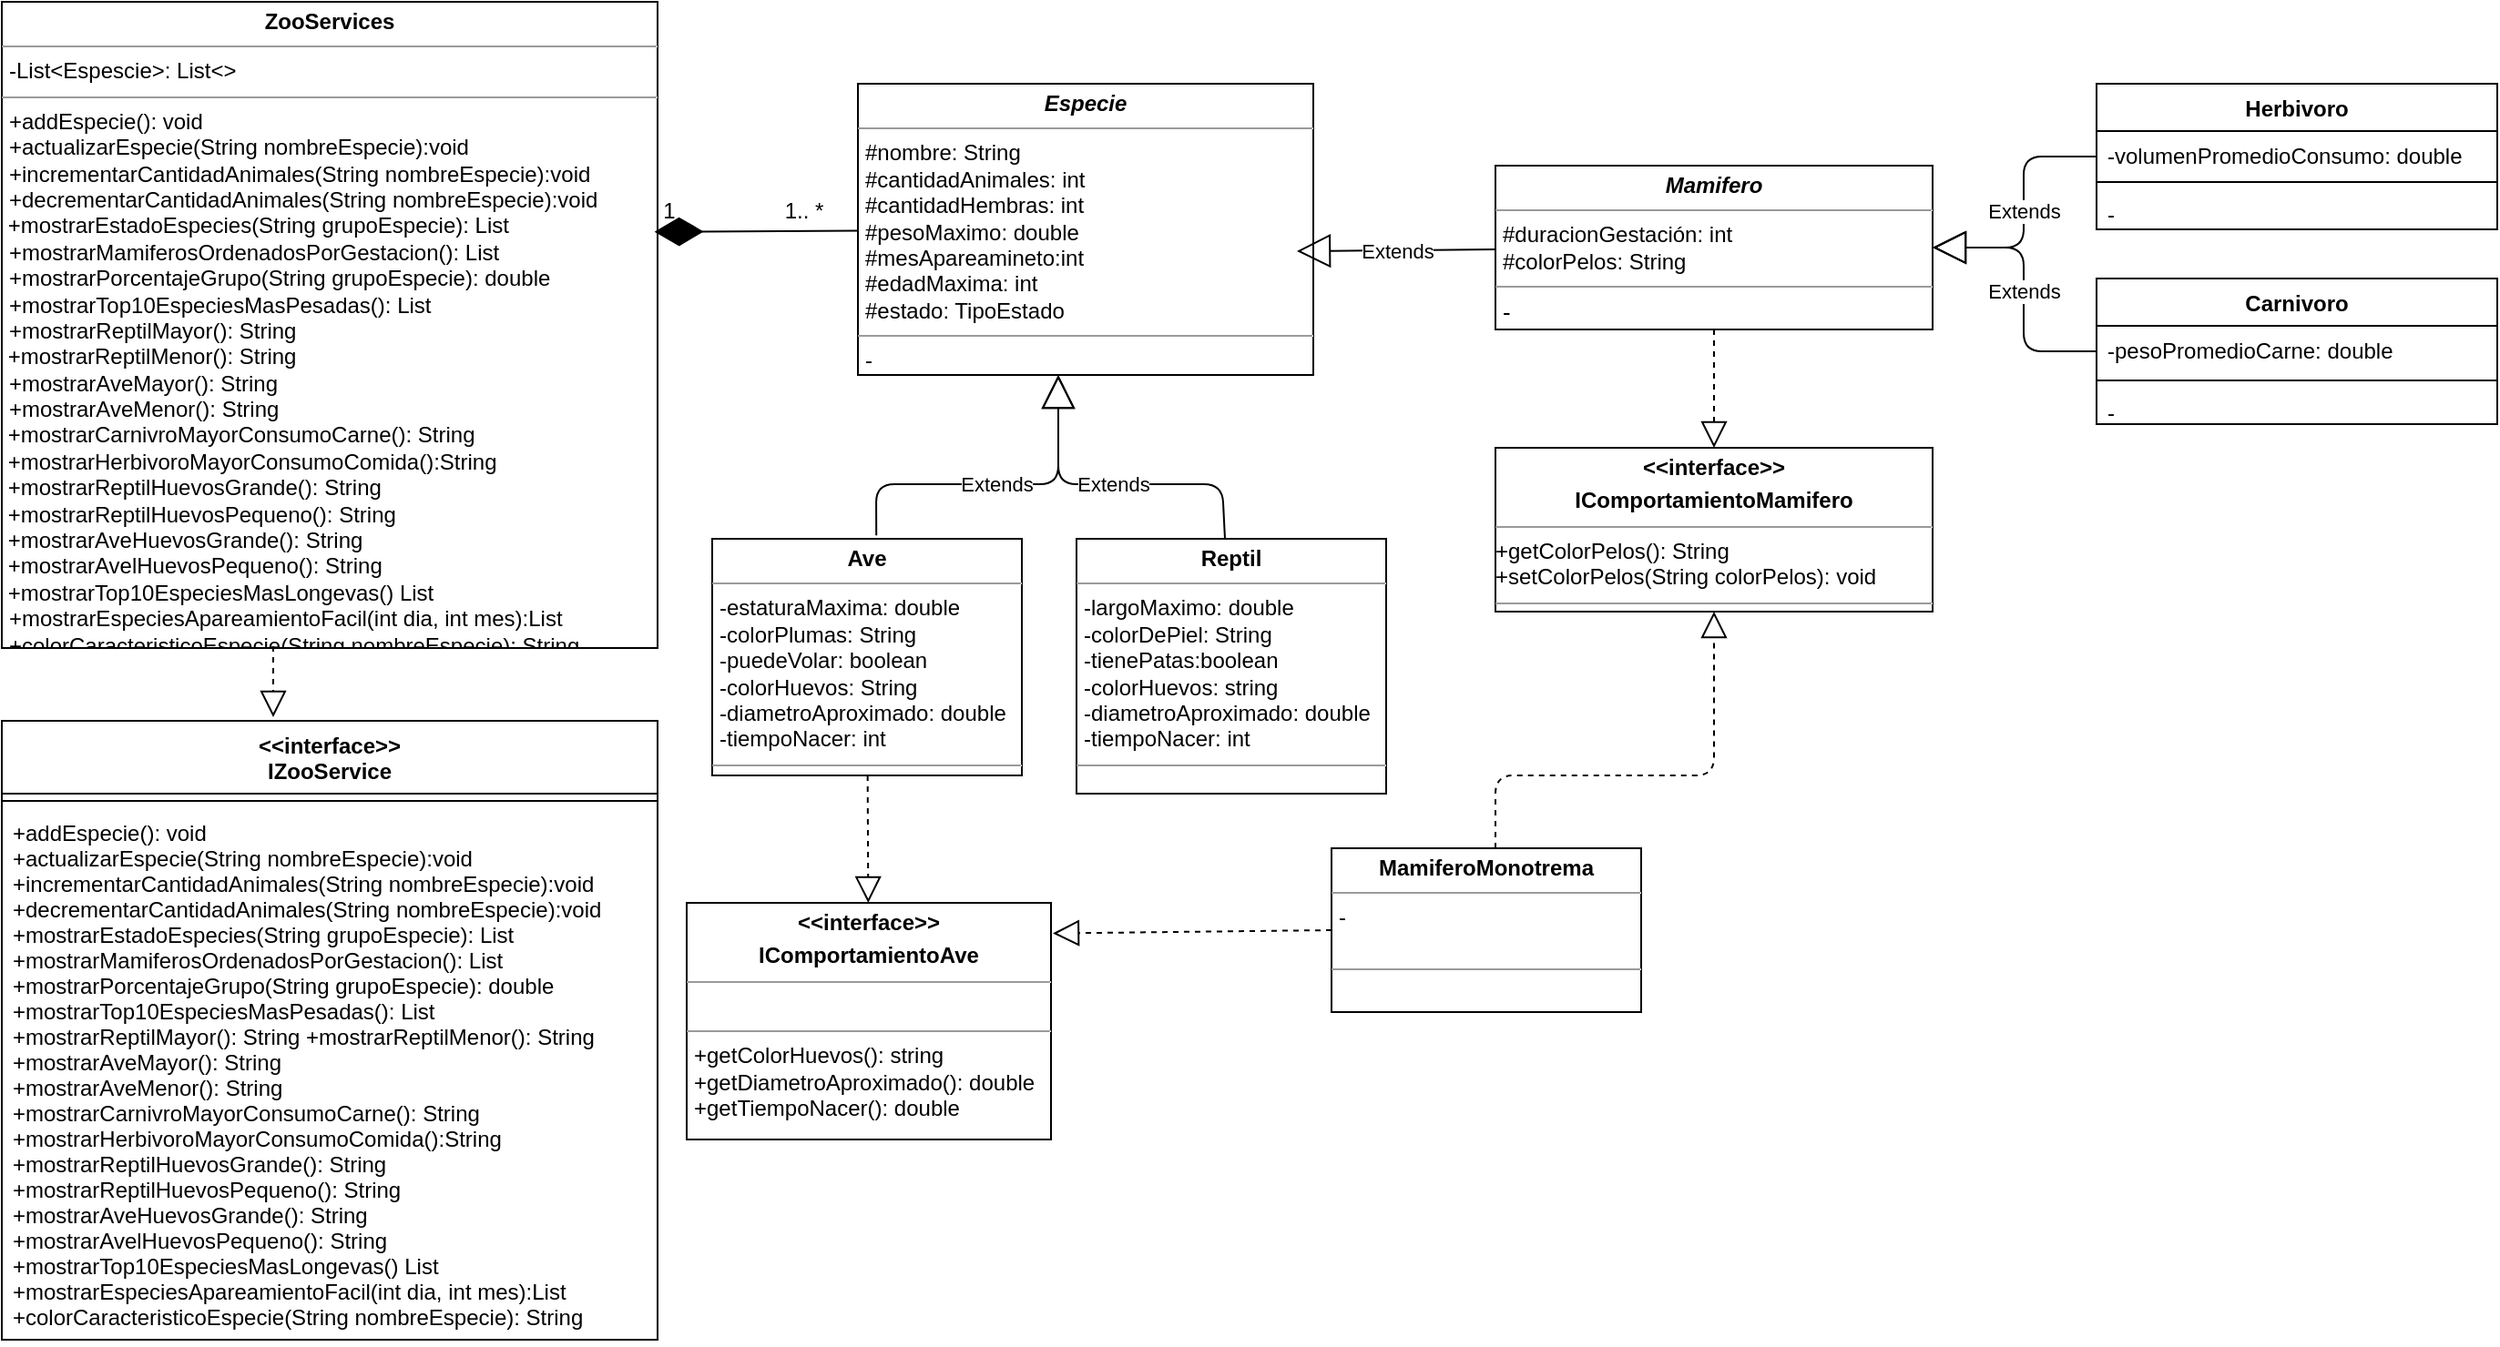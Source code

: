<mxfile version="14.4.3" type="device" pages="2"><diagram id="dWq0sQtfcU4cW-KQzUrY" name="Página-1"><mxGraphModel dx="1757" dy="1168" grid="1" gridSize="10" guides="1" tooltips="1" connect="1" arrows="1" fold="1" page="1" pageScale="1" pageWidth="1169" pageHeight="827" math="0" shadow="0"><root><mxCell id="0"/><mxCell id="1" parent="0"/><mxCell id="hHsdjN8nv_jf1b3FJBIJ-3" value="&lt;p style=&quot;margin: 0px ; margin-top: 4px ; text-align: center&quot;&gt;&lt;b&gt;ZooServices&lt;/b&gt;&lt;/p&gt;&lt;hr size=&quot;1&quot;&gt;&lt;p style=&quot;margin: 0px ; margin-left: 4px&quot;&gt;-List&amp;lt;Espescie&amp;gt;: List&amp;lt;&amp;gt;&lt;/p&gt;&lt;hr size=&quot;1&quot;&gt;&lt;p style=&quot;margin: 0px ; margin-left: 4px&quot;&gt;&lt;span&gt;+addEspecie(): void&lt;/span&gt;&lt;br&gt;&lt;/p&gt;&lt;p style=&quot;margin: 0px ; margin-left: 4px&quot;&gt;+actualizarEspecie(String nombreEspecie):void&lt;/p&gt;&lt;p style=&quot;margin: 0px ; margin-left: 4px&quot;&gt;+incrementarCantidadAnimales(String nombreEspecie):void&lt;/p&gt;&lt;p style=&quot;margin: 0px ; margin-left: 4px&quot;&gt;+decrementarCantidadAnimales(String nombreEspecie):void&lt;/p&gt;&lt;p style=&quot;margin: 0px 0px 0px 4px&quot;&gt;&lt;/p&gt;&amp;nbsp;+mostrarEstadoEspecies(String grupoEspecie): List&lt;p style=&quot;margin: 0px 0px 0px 4px&quot;&gt;+mostrarMamiferosOrdenadosPorGestacion(): List&lt;/p&gt;&lt;p style=&quot;margin: 0px 0px 0px 4px&quot;&gt;+mostrarPorcentajeGrupo(String grupoEspecie): double&lt;/p&gt;&lt;p style=&quot;margin: 0px 0px 0px 4px&quot;&gt;+mostrarTop10EspeciesMasPesadas(): List&lt;/p&gt;&lt;p style=&quot;margin: 0px 0px 0px 4px&quot;&gt;+mostrarReptilMayor(): String&lt;/p&gt;&amp;nbsp;+mostrarReptilMenor(): String&lt;p style=&quot;margin: 0px 0px 0px 4px&quot;&gt;+mostrarAveMayor(): String&lt;br&gt;&lt;/p&gt;&lt;p style=&quot;margin: 0px 0px 0px 4px&quot;&gt;+mostrarAveMenor(): String&lt;br&gt;&lt;/p&gt;&amp;nbsp;+mostrarCarnivroMayorConsumoCarne(): String&lt;br&gt;&amp;nbsp;+mostrarHerbivoroMayorConsumoComida():String&lt;br&gt;&amp;nbsp;+mostrarReptilHuevosGrande(): String&lt;br&gt;&amp;nbsp;+mostrarReptilHuevosPequeno(): String&lt;br&gt;&amp;nbsp;+mostrarAveHuevosGrande(): String&lt;br&gt;&amp;nbsp;+mostrarAvelHuevosPequeno(): String&lt;br&gt;&amp;nbsp;+mostrarTop10EspeciesMasLongevas() List&lt;p style=&quot;margin: 0px 0px 0px 4px&quot;&gt;+&lt;span&gt;mostrarEspeciesApareamientoFacil(int dia, int mes):List&lt;/span&gt;&lt;/p&gt;&lt;p style=&quot;margin: 0px 0px 0px 4px&quot;&gt;+colorCaracteristicoEspecie(String nombreEspecie): String&lt;/p&gt;&lt;p style=&quot;margin: 0px ; margin-left: 4px&quot;&gt;&lt;span&gt;&lt;br&gt;&lt;/span&gt;&lt;/p&gt;&lt;p style=&quot;margin: 0px ; margin-left: 4px&quot;&gt;&lt;br&gt;&lt;/p&gt;" style="verticalAlign=top;align=left;overflow=fill;fontSize=12;fontFamily=Helvetica;html=1;" parent="1" vertex="1"><mxGeometry x="-1160" y="-645" width="360" height="355" as="geometry"/></mxCell><mxCell id="hHsdjN8nv_jf1b3FJBIJ-5" value="&lt;p style=&quot;margin: 0px ; margin-top: 4px ; text-align: center&quot;&gt;&lt;b&gt;&lt;i&gt;Especie&lt;/i&gt;&lt;/b&gt;&lt;br&gt;&lt;/p&gt;&lt;hr size=&quot;1&quot;&gt;&lt;p style=&quot;margin: 0px ; margin-left: 4px&quot;&gt;#nombre: String&lt;/p&gt;&lt;p style=&quot;margin: 0px ; margin-left: 4px&quot;&gt;&lt;span&gt;#cantidadAnimales: int&lt;/span&gt;&lt;/p&gt;&lt;p style=&quot;margin: 0px ; margin-left: 4px&quot;&gt;#cantidadHembras: int&lt;/p&gt;&lt;p style=&quot;margin: 0px ; margin-left: 4px&quot;&gt;#pesoMaximo: double&lt;/p&gt;&lt;p style=&quot;margin: 0px ; margin-left: 4px&quot;&gt;#mesApareamineto:int&lt;/p&gt;&lt;p style=&quot;margin: 0px ; margin-left: 4px&quot;&gt;#edadMaxima: int&lt;/p&gt;&lt;p style=&quot;margin: 0px ; margin-left: 4px&quot;&gt;#estado: TipoEstado&lt;/p&gt;&lt;hr size=&quot;1&quot;&gt;&lt;p style=&quot;margin: 0px ; margin-left: 4px&quot;&gt;-&lt;/p&gt;" style="verticalAlign=top;align=left;overflow=fill;fontSize=12;fontFamily=Helvetica;html=1;" parent="1" vertex="1"><mxGeometry x="-690" y="-600" width="250" height="160" as="geometry"/></mxCell><mxCell id="hHsdjN8nv_jf1b3FJBIJ-6" value="&lt;p style=&quot;margin: 0px ; margin-top: 4px ; text-align: center&quot;&gt;&lt;b&gt;Reptil&lt;/b&gt;&lt;/p&gt;&lt;hr size=&quot;1&quot;&gt;&lt;p style=&quot;margin: 0px ; margin-left: 4px&quot;&gt;&lt;span&gt;-largoMaximo: double&lt;/span&gt;&lt;br&gt;&lt;/p&gt;&lt;p style=&quot;margin: 0px ; margin-left: 4px&quot;&gt;-colorDePiel: String&lt;/p&gt;&lt;p style=&quot;margin: 0px ; margin-left: 4px&quot;&gt;-tienePatas:boolean&lt;/p&gt;&lt;p style=&quot;margin: 0px 0px 0px 4px&quot;&gt;-colorHuevos: string&lt;/p&gt;&lt;p style=&quot;margin: 0px 0px 0px 4px&quot;&gt;-diametroAproximado: double&lt;/p&gt;&lt;p style=&quot;margin: 0px 0px 0px 4px&quot;&gt;-tiempoNacer: int&lt;/p&gt;&lt;hr size=&quot;1&quot;&gt;&lt;p style=&quot;margin: 0px ; margin-left: 4px&quot;&gt;&lt;br&gt;&lt;/p&gt;" style="verticalAlign=top;align=left;overflow=fill;fontSize=12;fontFamily=Helvetica;html=1;" parent="1" vertex="1"><mxGeometry x="-570" y="-350" width="170" height="140" as="geometry"/></mxCell><mxCell id="hHsdjN8nv_jf1b3FJBIJ-8" value="&lt;p style=&quot;margin: 0px ; margin-top: 4px ; text-align: center&quot;&gt;&lt;b&gt;Ave&lt;/b&gt;&lt;/p&gt;&lt;hr size=&quot;1&quot;&gt;&lt;p style=&quot;margin: 0px 0px 0px 4px&quot;&gt;&lt;span&gt;-estaturaMaxima: double&lt;/span&gt;&lt;br&gt;&lt;/p&gt;&lt;p style=&quot;margin: 0px ; margin-left: 4px&quot;&gt;-colorPlumas: String&lt;/p&gt;&lt;p style=&quot;margin: 0px ; margin-left: 4px&quot;&gt;-puedeVolar: boolean&lt;/p&gt;&lt;p style=&quot;margin: 0px 0px 0px 4px&quot;&gt;-colorHuevos: String&lt;/p&gt;&lt;p style=&quot;margin: 0px 0px 0px 4px&quot;&gt;-diametroAproximado: double&lt;/p&gt;&lt;p style=&quot;margin: 0px 0px 0px 4px&quot;&gt;-tiempoNacer: int&lt;/p&gt;&lt;hr size=&quot;1&quot;&gt;&lt;p style=&quot;margin: 0px ; margin-left: 4px&quot;&gt;&lt;br&gt;&lt;/p&gt;" style="verticalAlign=top;align=left;overflow=fill;fontSize=12;fontFamily=Helvetica;html=1;" parent="1" vertex="1"><mxGeometry x="-770" y="-350" width="170" height="130" as="geometry"/></mxCell><mxCell id="hHsdjN8nv_jf1b3FJBIJ-9" value="&lt;p style=&quot;margin: 0px ; margin-top: 4px ; text-align: center&quot;&gt;&lt;b&gt;&lt;i&gt;Mamifero&lt;/i&gt;&lt;/b&gt;&lt;/p&gt;&lt;hr size=&quot;1&quot;&gt;&lt;p style=&quot;margin: 0px ; margin-left: 4px&quot;&gt;#duracionGestación: int&lt;/p&gt;&lt;p style=&quot;margin: 0px ; margin-left: 4px&quot;&gt;#colorPelos: String&lt;/p&gt;&lt;hr size=&quot;1&quot;&gt;&lt;p style=&quot;margin: 0px 0px 0px 4px ; font-size: 13px&quot;&gt;-&lt;/p&gt;" style="verticalAlign=top;align=left;overflow=fill;fontSize=12;fontFamily=Helvetica;html=1;" parent="1" vertex="1"><mxGeometry x="-340" y="-555" width="240" height="90" as="geometry"/></mxCell><mxCell id="iPTttJxZ7gZ3ZzNGSt5m-3" value="" style="endArrow=block;dashed=1;endFill=0;endSize=12;html=1;" parent="1" edge="1"><mxGeometry width="160" relative="1" as="geometry"><mxPoint x="-1011" y="-291" as="sourcePoint"/><mxPoint x="-1011" y="-252" as="targetPoint"/><Array as="points"/></mxGeometry></mxCell><mxCell id="55RqYbAbi3FWFuPAn66F-1" value="&lt;&lt;interface&gt;&gt;&#10;IZooService" style="swimlane;fontStyle=1;align=center;verticalAlign=top;childLayout=stackLayout;horizontal=1;startSize=40;horizontalStack=0;resizeParent=1;resizeParentMax=0;resizeLast=0;collapsible=1;marginBottom=0;" parent="1" vertex="1"><mxGeometry x="-1160" y="-250" width="360" height="340" as="geometry"/></mxCell><mxCell id="55RqYbAbi3FWFuPAn66F-3" value="" style="line;strokeWidth=1;fillColor=none;align=left;verticalAlign=middle;spacingTop=-1;spacingLeft=3;spacingRight=3;rotatable=0;labelPosition=right;points=[];portConstraint=eastwest;" parent="55RqYbAbi3FWFuPAn66F-1" vertex="1"><mxGeometry y="40" width="360" height="8" as="geometry"/></mxCell><mxCell id="55RqYbAbi3FWFuPAn66F-4" value="+addEspecie(): void&#10;+actualizarEspecie(String nombreEspecie):void&#10;+incrementarCantidadAnimales(String nombreEspecie):void&#10;+decrementarCantidadAnimales(String nombreEspecie):void&#10;+mostrarEstadoEspecies(String grupoEspecie): List&#10;+mostrarMamiferosOrdenadosPorGestacion(): List&#10;+mostrarPorcentajeGrupo(String grupoEspecie): double&#10;+mostrarTop10EspeciesMasPesadas(): List&#10;+mostrarReptilMayor(): String +mostrarReptilMenor(): String&#10;+mostrarAveMayor(): String&#10;+mostrarAveMenor(): String&#10;+mostrarCarnivroMayorConsumoCarne(): String&#10;+mostrarHerbivoroMayorConsumoComida():String&#10;+mostrarReptilHuevosGrande(): String&#10;+mostrarReptilHuevosPequeno(): String&#10;+mostrarAveHuevosGrande(): String&#10;+mostrarAvelHuevosPequeno(): String&#10;+mostrarTop10EspeciesMasLongevas() List&#10;+mostrarEspeciesApareamientoFacil(int dia, int mes):List&#10;+colorCaracteristicoEspecie(String nombreEspecie): String" style="text;strokeColor=none;fillColor=none;align=left;verticalAlign=top;spacingLeft=4;spacingRight=4;overflow=hidden;rotatable=0;points=[[0,0.5],[1,0.5]];portConstraint=eastwest;" parent="55RqYbAbi3FWFuPAn66F-1" vertex="1"><mxGeometry y="48" width="360" height="292" as="geometry"/></mxCell><mxCell id="55RqYbAbi3FWFuPAn66F-5" value="Extends" style="endArrow=block;endSize=16;endFill=0;html=1;entryX=0.44;entryY=1;entryDx=0;entryDy=0;entryPerimeter=0;exitX=0.53;exitY=-0.014;exitDx=0;exitDy=0;exitPerimeter=0;" parent="1" source="hHsdjN8nv_jf1b3FJBIJ-8" edge="1" target="hHsdjN8nv_jf1b3FJBIJ-5"><mxGeometry width="160" relative="1" as="geometry"><mxPoint x="-680" y="-350" as="sourcePoint"/><mxPoint x="-580" y="-430" as="targetPoint"/><Array as="points"><mxPoint x="-680" y="-380"/><mxPoint x="-580" y="-380"/></Array></mxGeometry></mxCell><mxCell id="55RqYbAbi3FWFuPAn66F-6" value="Extends" style="endArrow=block;endSize=16;endFill=0;html=1;" parent="1" source="hHsdjN8nv_jf1b3FJBIJ-6" edge="1"><mxGeometry width="160" relative="1" as="geometry"><mxPoint x="-680" y="-350" as="sourcePoint"/><mxPoint x="-580" y="-440" as="targetPoint"/><Array as="points"><mxPoint x="-490" y="-380"/><mxPoint x="-580" y="-380"/></Array></mxGeometry></mxCell><mxCell id="55RqYbAbi3FWFuPAn66F-8" value="Extends" style="endArrow=block;endSize=16;endFill=0;html=1;" parent="1" source="hHsdjN8nv_jf1b3FJBIJ-9" edge="1"><mxGeometry width="160" relative="1" as="geometry"><mxPoint x="-340" y="-510" as="sourcePoint"/><mxPoint x="-449" y="-508" as="targetPoint"/></mxGeometry></mxCell><mxCell id="55RqYbAbi3FWFuPAn66F-9" value="Herbivoro" style="swimlane;fontStyle=1;align=center;verticalAlign=top;childLayout=stackLayout;horizontal=1;startSize=26;horizontalStack=0;resizeParent=1;resizeParentMax=0;resizeLast=0;collapsible=1;marginBottom=0;" parent="1" vertex="1"><mxGeometry x="-10" y="-600" width="220" height="80" as="geometry"/></mxCell><mxCell id="55RqYbAbi3FWFuPAn66F-10" value="-volumenPromedioConsumo: double" style="text;strokeColor=none;fillColor=none;align=left;verticalAlign=top;spacingLeft=4;spacingRight=4;overflow=hidden;rotatable=0;points=[[0,0.5],[1,0.5]];portConstraint=eastwest;" parent="55RqYbAbi3FWFuPAn66F-9" vertex="1"><mxGeometry y="26" width="220" height="24" as="geometry"/></mxCell><mxCell id="55RqYbAbi3FWFuPAn66F-11" value="" style="line;strokeWidth=1;fillColor=none;align=left;verticalAlign=middle;spacingTop=-1;spacingLeft=3;spacingRight=3;rotatable=0;labelPosition=right;points=[];portConstraint=eastwest;" parent="55RqYbAbi3FWFuPAn66F-9" vertex="1"><mxGeometry y="50" width="220" height="8" as="geometry"/></mxCell><mxCell id="55RqYbAbi3FWFuPAn66F-12" value="-" style="text;strokeColor=none;fillColor=none;align=left;verticalAlign=top;spacingLeft=4;spacingRight=4;overflow=hidden;rotatable=0;points=[[0,0.5],[1,0.5]];portConstraint=eastwest;" parent="55RqYbAbi3FWFuPAn66F-9" vertex="1"><mxGeometry y="58" width="220" height="22" as="geometry"/></mxCell><mxCell id="55RqYbAbi3FWFuPAn66F-13" value="Carnivoro" style="swimlane;fontStyle=1;align=center;verticalAlign=top;childLayout=stackLayout;horizontal=1;startSize=26;horizontalStack=0;resizeParent=1;resizeParentMax=0;resizeLast=0;collapsible=1;marginBottom=0;" parent="1" vertex="1"><mxGeometry x="-10" y="-493" width="220" height="80" as="geometry"/></mxCell><mxCell id="55RqYbAbi3FWFuPAn66F-14" value="-pesoPromedioCarne: double" style="text;strokeColor=none;fillColor=none;align=left;verticalAlign=top;spacingLeft=4;spacingRight=4;overflow=hidden;rotatable=0;points=[[0,0.5],[1,0.5]];portConstraint=eastwest;" parent="55RqYbAbi3FWFuPAn66F-13" vertex="1"><mxGeometry y="26" width="220" height="26" as="geometry"/></mxCell><mxCell id="55RqYbAbi3FWFuPAn66F-15" value="" style="line;strokeWidth=1;fillColor=none;align=left;verticalAlign=middle;spacingTop=-1;spacingLeft=3;spacingRight=3;rotatable=0;labelPosition=right;points=[];portConstraint=eastwest;" parent="55RqYbAbi3FWFuPAn66F-13" vertex="1"><mxGeometry y="52" width="220" height="8" as="geometry"/></mxCell><mxCell id="55RqYbAbi3FWFuPAn66F-16" value="-" style="text;strokeColor=none;fillColor=none;align=left;verticalAlign=top;spacingLeft=4;spacingRight=4;overflow=hidden;rotatable=0;points=[[0,0.5],[1,0.5]];portConstraint=eastwest;" parent="55RqYbAbi3FWFuPAn66F-13" vertex="1"><mxGeometry y="60" width="220" height="20" as="geometry"/></mxCell><mxCell id="55RqYbAbi3FWFuPAn66F-17" value="Extends" style="endArrow=block;endSize=16;endFill=0;html=1;" parent="1" source="55RqYbAbi3FWFuPAn66F-9" edge="1"><mxGeometry width="160" relative="1" as="geometry"><mxPoint x="-420" y="-360" as="sourcePoint"/><mxPoint x="-100" y="-510" as="targetPoint"/><Array as="points"><mxPoint x="-50" y="-560"/><mxPoint x="-50" y="-510"/></Array></mxGeometry></mxCell><mxCell id="55RqYbAbi3FWFuPAn66F-18" value="Extends" style="endArrow=block;endSize=16;endFill=0;html=1;" parent="1" source="55RqYbAbi3FWFuPAn66F-13" target="hHsdjN8nv_jf1b3FJBIJ-9" edge="1"><mxGeometry width="160" relative="1" as="geometry"><mxPoint x="-420" y="-360" as="sourcePoint"/><mxPoint x="-120" y="-370" as="targetPoint"/><Array as="points"><mxPoint x="-50" y="-453"/><mxPoint x="-50" y="-510"/></Array></mxGeometry></mxCell><mxCell id="55RqYbAbi3FWFuPAn66F-19" value="" style="endArrow=diamondThin;endFill=1;endSize=24;html=1;entryX=0.117;entryY=1.067;entryDx=0;entryDy=0;entryPerimeter=0;" parent="1" source="hHsdjN8nv_jf1b3FJBIJ-5" target="i6tEi41-0dk6gTvO2Lr0-1" edge="1"><mxGeometry width="160" relative="1" as="geometry"><mxPoint x="-770" y="-460" as="sourcePoint"/><mxPoint x="-800" y="-520" as="targetPoint"/></mxGeometry></mxCell><mxCell id="UHtj-DQBzEdvLvytTYCj-1" value="&lt;p style=&quot;margin: 0px ; margin-top: 4px ; text-align: center&quot;&gt;&lt;b&gt;&amp;lt;&amp;lt;interface&amp;gt;&amp;gt;&lt;/b&gt;&lt;/p&gt;&lt;p style=&quot;margin: 0px ; margin-top: 4px ; text-align: center&quot;&gt;&lt;b&gt;IComportamientoAve&lt;/b&gt;&lt;/p&gt;&lt;hr size=&quot;1&quot;&gt;&lt;p style=&quot;margin: 0px 0px 0px 4px&quot;&gt;&lt;br&gt;&lt;/p&gt;&lt;hr size=&quot;1&quot;&gt;&lt;p style=&quot;margin: 0px 0px 0px 4px&quot;&gt;&lt;span&gt;+getColorHuevos(): string&lt;/span&gt;&lt;br&gt;&lt;/p&gt;&lt;p style=&quot;margin: 0px 0px 0px 4px&quot;&gt;+getDiametroAproximado(): double&lt;/p&gt;&lt;p style=&quot;margin: 0px 0px 0px 4px&quot;&gt;+getTiempoNacer(): double&lt;/p&gt;" style="verticalAlign=top;align=left;overflow=fill;fontSize=12;fontFamily=Helvetica;html=1;" parent="1" vertex="1"><mxGeometry x="-784" y="-150" width="200" height="130" as="geometry"/></mxCell><mxCell id="UHtj-DQBzEdvLvytTYCj-3" value="" style="endArrow=block;dashed=1;endFill=0;endSize=12;html=1;" parent="1" source="hHsdjN8nv_jf1b3FJBIJ-8" edge="1" target="UHtj-DQBzEdvLvytTYCj-1"><mxGeometry width="160" relative="1" as="geometry"><mxPoint x="-510" y="-170" as="sourcePoint"/><mxPoint x="-715" y="-150" as="targetPoint"/></mxGeometry></mxCell><mxCell id="UHtj-DQBzEdvLvytTYCj-4" value="&lt;p style=&quot;margin: 0px ; margin-top: 4px ; text-align: center&quot;&gt;&lt;b&gt;&amp;lt;&amp;lt;interface&amp;gt;&amp;gt;&lt;/b&gt;&lt;/p&gt;&lt;p style=&quot;margin: 0px ; margin-top: 4px ; text-align: center&quot;&gt;&lt;b&gt;IComportamientoMamifero&lt;/b&gt;&lt;/p&gt;&lt;hr size=&quot;1&quot;&gt;&lt;p style=&quot;margin: 0px ; margin-left: 4px&quot;&gt;&lt;/p&gt;+getColorPelos():&amp;nbsp;&lt;span&gt;String&lt;br&gt;&lt;/span&gt;+setColorPelos(String colorPelos): void&lt;br&gt;&lt;hr size=&quot;1&quot;&gt;&lt;p style=&quot;margin: 0px 0px 0px 4px ; font-size: 13px&quot;&gt;-&lt;/p&gt;" style="verticalAlign=top;align=left;overflow=fill;fontSize=12;fontFamily=Helvetica;html=1;" parent="1" vertex="1"><mxGeometry x="-340" y="-400" width="240" height="90" as="geometry"/></mxCell><mxCell id="UHtj-DQBzEdvLvytTYCj-5" value="" style="endArrow=block;dashed=1;endFill=0;endSize=12;html=1;exitX=0.5;exitY=1;exitDx=0;exitDy=0;" parent="1" source="hHsdjN8nv_jf1b3FJBIJ-9" edge="1"><mxGeometry width="160" relative="1" as="geometry"><mxPoint x="-380" y="-210" as="sourcePoint"/><mxPoint x="-220" y="-400" as="targetPoint"/></mxGeometry></mxCell><mxCell id="UHtj-DQBzEdvLvytTYCj-6" value="&lt;p style=&quot;margin: 0px ; margin-top: 4px ; text-align: center&quot;&gt;&lt;b&gt;MamiferoMonotrema&lt;/b&gt;&lt;/p&gt;&lt;hr size=&quot;1&quot;&gt;&lt;p style=&quot;margin: 0px 0px 0px 4px&quot;&gt;-&lt;/p&gt;&lt;p style=&quot;margin: 0px ; margin-left: 4px&quot;&gt;&lt;br&gt;&lt;/p&gt;&lt;hr size=&quot;1&quot;&gt;&lt;p style=&quot;margin: 0px ; margin-left: 4px&quot;&gt;&lt;br&gt;&lt;/p&gt;" style="verticalAlign=top;align=left;overflow=fill;fontSize=12;fontFamily=Helvetica;html=1;" parent="1" vertex="1"><mxGeometry x="-430" y="-180" width="170" height="90" as="geometry"/></mxCell><mxCell id="UHtj-DQBzEdvLvytTYCj-7" value="" style="endArrow=block;dashed=1;endFill=0;endSize=12;html=1;entryX=1.005;entryY=0.129;entryDx=0;entryDy=0;entryPerimeter=0;exitX=0;exitY=0.5;exitDx=0;exitDy=0;" parent="1" target="UHtj-DQBzEdvLvytTYCj-1" edge="1" source="UHtj-DQBzEdvLvytTYCj-6"><mxGeometry width="160" relative="1" as="geometry"><mxPoint x="-430" y="-132" as="sourcePoint"/><mxPoint x="-630" y="-121" as="targetPoint"/></mxGeometry></mxCell><mxCell id="UHtj-DQBzEdvLvytTYCj-8" value="" style="endArrow=block;dashed=1;endFill=0;endSize=12;html=1;entryX=0.5;entryY=1;entryDx=0;entryDy=0;" parent="1" target="UHtj-DQBzEdvLvytTYCj-4" edge="1"><mxGeometry width="160" relative="1" as="geometry"><mxPoint x="-340" y="-180" as="sourcePoint"/><mxPoint x="-180" y="-180" as="targetPoint"/><Array as="points"><mxPoint x="-340" y="-220"/><mxPoint x="-220" y="-220"/></Array></mxGeometry></mxCell><mxCell id="UHtj-DQBzEdvLvytTYCj-10" style="edgeStyle=orthogonalEdgeStyle;rounded=0;orthogonalLoop=1;jettySize=auto;html=1;exitX=0.5;exitY=1;exitDx=0;exitDy=0;" parent="1" source="UHtj-DQBzEdvLvytTYCj-6" target="UHtj-DQBzEdvLvytTYCj-6" edge="1"><mxGeometry relative="1" as="geometry"/></mxCell><mxCell id="i6tEi41-0dk6gTvO2Lr0-1" value="1" style="text;html=1;align=center;verticalAlign=middle;resizable=0;points=[];autosize=1;" parent="1" vertex="1"><mxGeometry x="-804" y="-540" width="20" height="20" as="geometry"/></mxCell><mxCell id="i6tEi41-0dk6gTvO2Lr0-3" value="1.. *" style="text;html=1;align=center;verticalAlign=middle;resizable=0;points=[];autosize=1;" parent="1" vertex="1"><mxGeometry x="-740" y="-540" width="40" height="20" as="geometry"/></mxCell></root></mxGraphModel></diagram><diagram id="3qm5JuOSIv8h5xuGTbfh" name="Página-2"><mxGraphModel dx="852" dy="1321" grid="1" gridSize="10" guides="1" tooltips="1" connect="1" arrows="1" fold="1" page="1" pageScale="1" pageWidth="1169" pageHeight="827" math="0" shadow="0"><root><mxCell id="pvcWAjBG43o6EvJKUZke-0"/><mxCell id="pvcWAjBG43o6EvJKUZke-1" parent="pvcWAjBG43o6EvJKUZke-0"/><mxCell id="PfwZB6VNAKNRJCDeuZf4-0" value="ZooService" style="swimlane;fontStyle=0;childLayout=stackLayout;horizontal=1;startSize=26;fillColor=none;horizontalStack=0;resizeParent=1;resizeParentMax=0;resizeLast=0;collapsible=1;marginBottom=0;align=left;" parent="pvcWAjBG43o6EvJKUZke-1" vertex="1"><mxGeometry x="40" y="-770" width="300" height="298" as="geometry"/></mxCell><mxCell id="PfwZB6VNAKNRJCDeuZf4-2" value="Colaboradores: Especie" style="text;strokeColor=none;fillColor=none;align=left;verticalAlign=top;spacingLeft=4;spacingRight=4;overflow=hidden;rotatable=0;points=[[0,0.5],[1,0.5]];portConstraint=eastwest;" parent="PfwZB6VNAKNRJCDeuZf4-0" vertex="1"><mxGeometry y="26" width="300" height="26" as="geometry"/></mxCell><mxCell id="88OqUPsIgtYjD9cYI73N-0" value="" style="line;strokeWidth=1;fillColor=none;align=left;verticalAlign=middle;spacingTop=-1;spacingLeft=3;spacingRight=3;rotatable=0;labelPosition=right;points=[];portConstraint=eastwest;" parent="PfwZB6VNAKNRJCDeuZf4-0" vertex="1"><mxGeometry y="52" width="300" height="8" as="geometry"/></mxCell><mxCell id="PfwZB6VNAKNRJCDeuZf4-3" value="+addEspecie&#10;+actualizarEspecie&#10;+incrementarCantidadAnimales&#10;+decrementarCantidadAnimales&#10;+mostrarEstadoEspecies&#10;+mostrarMamiferosOrdenadosPorGestacion&#10;+mostrarCantidadYPorcentajeGrupod&#10;+mostrarTop10EspeciesMasPesadas&#10;+mostrarReptilYAviaExtremos&#10;+mostrarMamiferosExtremosConsumo&#10;+mostrarReptilesYAvesExtremosHuevos&#10;+mostrarTop10EspeciesMasLongevas&#10;+mostrarEspeciesApareamientoFacil&#10;+colorCaracteristicoEspecie" style="text;strokeColor=none;fillColor=none;align=left;verticalAlign=top;spacingLeft=4;spacingRight=4;overflow=hidden;rotatable=0;points=[[0,0.5],[1,0.5]];portConstraint=eastwest;" parent="PfwZB6VNAKNRJCDeuZf4-0" vertex="1"><mxGeometry y="60" width="300" height="238" as="geometry"/></mxCell><mxCell id="88OqUPsIgtYjD9cYI73N-1" value="Especie" style="swimlane;fontStyle=0;childLayout=stackLayout;horizontal=1;startSize=26;fillColor=none;horizontalStack=0;resizeParent=1;resizeParentMax=0;resizeLast=0;collapsible=1;marginBottom=0;align=left;" parent="pvcWAjBG43o6EvJKUZke-1" vertex="1"><mxGeometry x="380" y="-770" width="300" height="298" as="geometry"/></mxCell><mxCell id="88OqUPsIgtYjD9cYI73N-2" value="Colaboradores: " style="text;strokeColor=none;fillColor=none;align=left;verticalAlign=top;spacingLeft=4;spacingRight=4;overflow=hidden;rotatable=0;points=[[0,0.5],[1,0.5]];portConstraint=eastwest;" parent="88OqUPsIgtYjD9cYI73N-1" vertex="1"><mxGeometry y="26" width="300" height="26" as="geometry"/></mxCell><mxCell id="88OqUPsIgtYjD9cYI73N-3" value="" style="line;strokeWidth=1;fillColor=none;align=left;verticalAlign=middle;spacingTop=-1;spacingLeft=3;spacingRight=3;rotatable=0;labelPosition=right;points=[];portConstraint=eastwest;" parent="88OqUPsIgtYjD9cYI73N-1" vertex="1"><mxGeometry y="52" width="300" height="8" as="geometry"/></mxCell><mxCell id="88OqUPsIgtYjD9cYI73N-4" value="nombre&#10;cantidad de animales &#10;cantidad de hermbras&#10;peso maximo&#10;fecha de apareamiento&#10;edad maxima&#10;grupo especie&#10;" style="text;strokeColor=none;fillColor=none;align=left;verticalAlign=top;spacingLeft=4;spacingRight=4;overflow=hidden;rotatable=0;points=[[0,0.5],[1,0.5]];portConstraint=eastwest;" parent="88OqUPsIgtYjD9cYI73N-1" vertex="1"><mxGeometry y="60" width="300" height="238" as="geometry"/></mxCell><mxCell id="88OqUPsIgtYjD9cYI73N-5" value="Mamifero" style="swimlane;fontStyle=0;childLayout=stackLayout;horizontal=1;startSize=26;fillColor=none;horizontalStack=0;resizeParent=1;resizeParentMax=0;resizeLast=0;collapsible=1;marginBottom=0;align=left;" parent="pvcWAjBG43o6EvJKUZke-1" vertex="1"><mxGeometry x="730" y="-770" width="300" height="298" as="geometry"/></mxCell><mxCell id="88OqUPsIgtYjD9cYI73N-6" value="Colaboradores: Especie " style="text;strokeColor=none;fillColor=none;align=left;verticalAlign=top;spacingLeft=4;spacingRight=4;overflow=hidden;rotatable=0;points=[[0,0.5],[1,0.5]];portConstraint=eastwest;" parent="88OqUPsIgtYjD9cYI73N-5" vertex="1"><mxGeometry y="26" width="300" height="26" as="geometry"/></mxCell><mxCell id="88OqUPsIgtYjD9cYI73N-7" value="" style="line;strokeWidth=1;fillColor=none;align=left;verticalAlign=middle;spacingTop=-1;spacingLeft=3;spacingRight=3;rotatable=0;labelPosition=right;points=[];portConstraint=eastwest;" parent="88OqUPsIgtYjD9cYI73N-5" vertex="1"><mxGeometry y="52" width="300" height="8" as="geometry"/></mxCell><mxCell id="88OqUPsIgtYjD9cYI73N-8" value="periodo de gestacíon&#10;color de pelos" style="text;strokeColor=none;fillColor=none;align=left;verticalAlign=top;spacingLeft=4;spacingRight=4;overflow=hidden;rotatable=0;points=[[0,0.5],[1,0.5]];portConstraint=eastwest;" parent="88OqUPsIgtYjD9cYI73N-5" vertex="1"><mxGeometry y="60" width="300" height="238" as="geometry"/></mxCell><mxCell id="88OqUPsIgtYjD9cYI73N-9" value="Reptil" style="swimlane;fontStyle=0;childLayout=stackLayout;horizontal=1;startSize=26;fillColor=none;horizontalStack=0;resizeParent=1;resizeParentMax=0;resizeLast=0;collapsible=1;marginBottom=0;align=left;" parent="pvcWAjBG43o6EvJKUZke-1" vertex="1"><mxGeometry x="40" y="-440" width="300" height="298" as="geometry"/></mxCell><mxCell id="88OqUPsIgtYjD9cYI73N-10" value="Colaboradores: Especie " style="text;strokeColor=none;fillColor=none;align=left;verticalAlign=top;spacingLeft=4;spacingRight=4;overflow=hidden;rotatable=0;points=[[0,0.5],[1,0.5]];portConstraint=eastwest;" parent="88OqUPsIgtYjD9cYI73N-9" vertex="1"><mxGeometry y="26" width="300" height="26" as="geometry"/></mxCell><mxCell id="88OqUPsIgtYjD9cYI73N-11" value="" style="line;strokeWidth=1;fillColor=none;align=left;verticalAlign=middle;spacingTop=-1;spacingLeft=3;spacingRight=3;rotatable=0;labelPosition=right;points=[];portConstraint=eastwest;" parent="88OqUPsIgtYjD9cYI73N-9" vertex="1"><mxGeometry y="52" width="300" height="8" as="geometry"/></mxCell><mxCell id="88OqUPsIgtYjD9cYI73N-12" value="largo maximo&#10;color de piel&#10;tiene patas&#10;color de huevos&#10;diametro aproximado de los huevos&#10;tiempo que demora en nacer" style="text;strokeColor=none;fillColor=none;align=left;verticalAlign=top;spacingLeft=4;spacingRight=4;overflow=hidden;rotatable=0;points=[[0,0.5],[1,0.5]];portConstraint=eastwest;" parent="88OqUPsIgtYjD9cYI73N-9" vertex="1"><mxGeometry y="60" width="300" height="238" as="geometry"/></mxCell><mxCell id="88OqUPsIgtYjD9cYI73N-14" value="Ave" style="swimlane;fontStyle=0;childLayout=stackLayout;horizontal=1;startSize=26;fillColor=none;horizontalStack=0;resizeParent=1;resizeParentMax=0;resizeLast=0;collapsible=1;marginBottom=0;align=left;" parent="pvcWAjBG43o6EvJKUZke-1" vertex="1"><mxGeometry x="380" y="-440" width="300" height="298" as="geometry"/></mxCell><mxCell id="88OqUPsIgtYjD9cYI73N-15" value="Colaboradores: Especie " style="text;strokeColor=none;fillColor=none;align=left;verticalAlign=top;spacingLeft=4;spacingRight=4;overflow=hidden;rotatable=0;points=[[0,0.5],[1,0.5]];portConstraint=eastwest;" parent="88OqUPsIgtYjD9cYI73N-14" vertex="1"><mxGeometry y="26" width="300" height="26" as="geometry"/></mxCell><mxCell id="88OqUPsIgtYjD9cYI73N-16" value="" style="line;strokeWidth=1;fillColor=none;align=left;verticalAlign=middle;spacingTop=-1;spacingLeft=3;spacingRight=3;rotatable=0;labelPosition=right;points=[];portConstraint=eastwest;" parent="88OqUPsIgtYjD9cYI73N-14" vertex="1"><mxGeometry y="52" width="300" height="8" as="geometry"/></mxCell><mxCell id="88OqUPsIgtYjD9cYI73N-17" value="estatura maximo&#10;color de plumas&#10;puede volar&#10;color de huevos&#10;diametro aproximado de los huevos&#10;tiempo que demora en nacer" style="text;strokeColor=none;fillColor=none;align=left;verticalAlign=top;spacingLeft=4;spacingRight=4;overflow=hidden;rotatable=0;points=[[0,0.5],[1,0.5]];portConstraint=eastwest;" parent="88OqUPsIgtYjD9cYI73N-14" vertex="1"><mxGeometry y="60" width="300" height="238" as="geometry"/></mxCell><mxCell id="88OqUPsIgtYjD9cYI73N-18" value="MamiferoMonotrea" style="swimlane;fontStyle=0;childLayout=stackLayout;horizontal=1;startSize=26;fillColor=none;horizontalStack=0;resizeParent=1;resizeParentMax=0;resizeLast=0;collapsible=1;marginBottom=0;align=left;" parent="pvcWAjBG43o6EvJKUZke-1" vertex="1"><mxGeometry x="730" y="-440" width="300" height="298" as="geometry"/></mxCell><mxCell id="88OqUPsIgtYjD9cYI73N-19" value="Colaboradores: Especie " style="text;strokeColor=none;fillColor=none;align=left;verticalAlign=top;spacingLeft=4;spacingRight=4;overflow=hidden;rotatable=0;points=[[0,0.5],[1,0.5]];portConstraint=eastwest;" parent="88OqUPsIgtYjD9cYI73N-18" vertex="1"><mxGeometry y="26" width="300" height="26" as="geometry"/></mxCell><mxCell id="88OqUPsIgtYjD9cYI73N-20" value="" style="line;strokeWidth=1;fillColor=none;align=left;verticalAlign=middle;spacingTop=-1;spacingLeft=3;spacingRight=3;rotatable=0;labelPosition=right;points=[];portConstraint=eastwest;" parent="88OqUPsIgtYjD9cYI73N-18" vertex="1"><mxGeometry y="52" width="300" height="8" as="geometry"/></mxCell><mxCell id="88OqUPsIgtYjD9cYI73N-21" value="estatura maximo&#10;color de pelo&#10;color de huevos&#10;diametro aproximado de los huevos&#10;tiempo que demora en nacer" style="text;strokeColor=none;fillColor=none;align=left;verticalAlign=top;spacingLeft=4;spacingRight=4;overflow=hidden;rotatable=0;points=[[0,0.5],[1,0.5]];portConstraint=eastwest;" parent="88OqUPsIgtYjD9cYI73N-18" vertex="1"><mxGeometry y="60" width="300" height="238" as="geometry"/></mxCell><mxCell id="88OqUPsIgtYjD9cYI73N-22" value="Herbivoro" style="swimlane;fontStyle=0;childLayout=stackLayout;horizontal=1;startSize=26;fillColor=none;horizontalStack=0;resizeParent=1;resizeParentMax=0;resizeLast=0;collapsible=1;marginBottom=0;align=left;" parent="pvcWAjBG43o6EvJKUZke-1" vertex="1"><mxGeometry x="1070" y="-770" width="300" height="298" as="geometry"/></mxCell><mxCell id="88OqUPsIgtYjD9cYI73N-23" value="Colaboradores: Mamifero " style="text;strokeColor=none;fillColor=none;align=left;verticalAlign=top;spacingLeft=4;spacingRight=4;overflow=hidden;rotatable=0;points=[[0,0.5],[1,0.5]];portConstraint=eastwest;" parent="88OqUPsIgtYjD9cYI73N-22" vertex="1"><mxGeometry y="26" width="300" height="26" as="geometry"/></mxCell><mxCell id="88OqUPsIgtYjD9cYI73N-24" value="" style="line;strokeWidth=1;fillColor=none;align=left;verticalAlign=middle;spacingTop=-1;spacingLeft=3;spacingRight=3;rotatable=0;labelPosition=right;points=[];portConstraint=eastwest;" parent="88OqUPsIgtYjD9cYI73N-22" vertex="1"><mxGeometry y="52" width="300" height="8" as="geometry"/></mxCell><mxCell id="88OqUPsIgtYjD9cYI73N-25" value="volumen de comida que consume" style="text;strokeColor=none;fillColor=none;align=left;verticalAlign=top;spacingLeft=4;spacingRight=4;overflow=hidden;rotatable=0;points=[[0,0.5],[1,0.5]];portConstraint=eastwest;" parent="88OqUPsIgtYjD9cYI73N-22" vertex="1"><mxGeometry y="60" width="300" height="238" as="geometry"/></mxCell><mxCell id="88OqUPsIgtYjD9cYI73N-26" value="Carnivoro" style="swimlane;fontStyle=0;childLayout=stackLayout;horizontal=1;startSize=26;fillColor=none;horizontalStack=0;resizeParent=1;resizeParentMax=0;resizeLast=0;collapsible=1;marginBottom=0;align=left;" parent="pvcWAjBG43o6EvJKUZke-1" vertex="1"><mxGeometry x="1430" y="-770" width="300" height="298" as="geometry"/></mxCell><mxCell id="88OqUPsIgtYjD9cYI73N-27" value="Colaboradores: Mamifero " style="text;strokeColor=none;fillColor=none;align=left;verticalAlign=top;spacingLeft=4;spacingRight=4;overflow=hidden;rotatable=0;points=[[0,0.5],[1,0.5]];portConstraint=eastwest;" parent="88OqUPsIgtYjD9cYI73N-26" vertex="1"><mxGeometry y="26" width="300" height="26" as="geometry"/></mxCell><mxCell id="88OqUPsIgtYjD9cYI73N-28" value="" style="line;strokeWidth=1;fillColor=none;align=left;verticalAlign=middle;spacingTop=-1;spacingLeft=3;spacingRight=3;rotatable=0;labelPosition=right;points=[];portConstraint=eastwest;" parent="88OqUPsIgtYjD9cYI73N-26" vertex="1"><mxGeometry y="52" width="300" height="8" as="geometry"/></mxCell><mxCell id="88OqUPsIgtYjD9cYI73N-29" value="peso de carne que consume" style="text;strokeColor=none;fillColor=none;align=left;verticalAlign=top;spacingLeft=4;spacingRight=4;overflow=hidden;rotatable=0;points=[[0,0.5],[1,0.5]];portConstraint=eastwest;" parent="88OqUPsIgtYjD9cYI73N-26" vertex="1"><mxGeometry y="60" width="300" height="238" as="geometry"/></mxCell></root></mxGraphModel></diagram></mxfile>